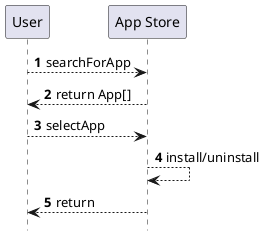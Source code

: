 @startuml

autonumber
hide footbox

participant user as "User"
participant appStore as "App Store"

user --> appStore: searchForApp
appStore --> user: return App[]
user --> appStore: selectApp
appStore --> appStore: install/uninstall
appStore --> user: return

@enduml
